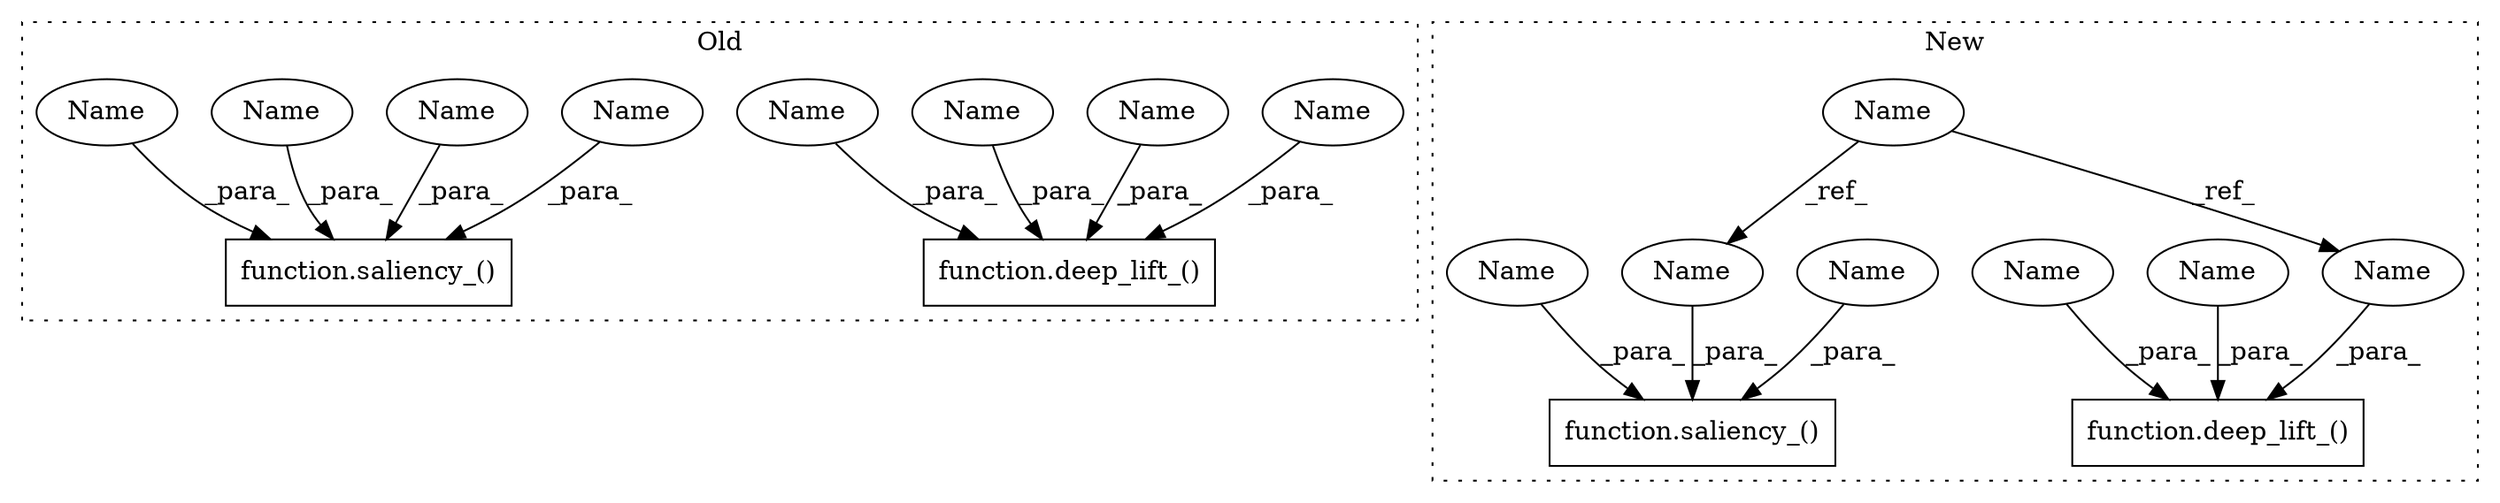 digraph G {
subgraph cluster0 {
1 [label="function.deep_lift_()" a="75" s="14713,14777" l="11,28" shape="box"];
5 [label="function.saliency_()" a="75" s="14302,14365" l="10,28" shape="box"];
6 [label="Name" a="87" s="14745" l="12" shape="ellipse"];
7 [label="Name" a="87" s="14333" l="12" shape="ellipse"];
10 [label="Name" a="87" s="14768" l="9" shape="ellipse"];
11 [label="Name" a="87" s="14356" l="9" shape="ellipse"];
12 [label="Name" a="87" s="14759" l="7" shape="ellipse"];
13 [label="Name" a="87" s="14347" l="7" shape="ellipse"];
18 [label="Name" a="87" s="14733" l="3" shape="ellipse"];
19 [label="Name" a="87" s="14321" l="3" shape="ellipse"];
label = "Old";
style="dotted";
}
subgraph cluster1 {
2 [label="function.deep_lift_()" a="75" s="14207,14271" l="11,1" shape="box"];
3 [label="function.saliency_()" a="75" s="13883,13946" l="10,1" shape="box"];
4 [label="Name" a="87" s="13495" l="3" shape="ellipse"];
8 [label="Name" a="87" s="13902" l="3" shape="ellipse"];
9 [label="Name" a="87" s="14227" l="3" shape="ellipse"];
14 [label="Name" a="87" s="14253" l="7" shape="ellipse"];
15 [label="Name" a="87" s="13928" l="7" shape="ellipse"];
16 [label="Name" a="87" s="13914" l="12" shape="ellipse"];
17 [label="Name" a="87" s="14239" l="12" shape="ellipse"];
label = "New";
style="dotted";
}
4 -> 9 [label="_ref_"];
4 -> 8 [label="_ref_"];
6 -> 1 [label="_para_"];
7 -> 5 [label="_para_"];
8 -> 3 [label="_para_"];
9 -> 2 [label="_para_"];
10 -> 1 [label="_para_"];
11 -> 5 [label="_para_"];
12 -> 1 [label="_para_"];
13 -> 5 [label="_para_"];
14 -> 2 [label="_para_"];
15 -> 3 [label="_para_"];
16 -> 3 [label="_para_"];
17 -> 2 [label="_para_"];
18 -> 1 [label="_para_"];
19 -> 5 [label="_para_"];
}